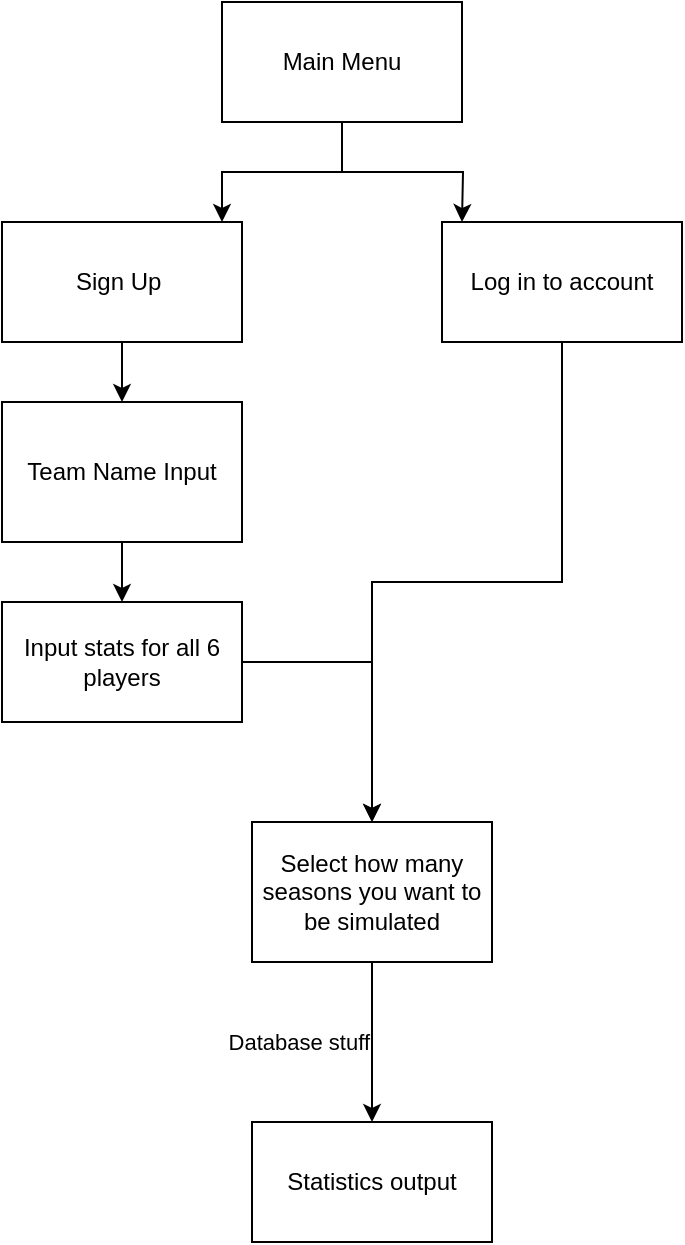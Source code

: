 <mxfile version="15.2.7" type="github">
  <diagram id="0m_qA35KJLolAycGum2U" name="Page-1">
    <mxGraphModel dx="868" dy="492" grid="1" gridSize="10" guides="1" tooltips="1" connect="1" arrows="1" fold="1" page="1" pageScale="1" pageWidth="850" pageHeight="1100" math="0" shadow="0">
      <root>
        <mxCell id="0" />
        <mxCell id="1" parent="0" />
        <mxCell id="LX9wzMwzc0tQvS8Q4LW--2" style="edgeStyle=orthogonalEdgeStyle;rounded=0;orthogonalLoop=1;jettySize=auto;html=1;" edge="1" parent="1" source="LX9wzMwzc0tQvS8Q4LW--1">
          <mxGeometry relative="1" as="geometry">
            <mxPoint x="350" y="270" as="targetPoint" />
            <Array as="points">
              <mxPoint x="410" y="245" />
              <mxPoint x="350" y="245" />
            </Array>
          </mxGeometry>
        </mxCell>
        <mxCell id="LX9wzMwzc0tQvS8Q4LW--3" style="edgeStyle=orthogonalEdgeStyle;rounded=0;orthogonalLoop=1;jettySize=auto;html=1;" edge="1" parent="1" source="LX9wzMwzc0tQvS8Q4LW--1">
          <mxGeometry relative="1" as="geometry">
            <mxPoint x="470" y="270" as="targetPoint" />
          </mxGeometry>
        </mxCell>
        <mxCell id="LX9wzMwzc0tQvS8Q4LW--1" value="Main Menu" style="rounded=0;whiteSpace=wrap;html=1;" vertex="1" parent="1">
          <mxGeometry x="350" y="160" width="120" height="60" as="geometry" />
        </mxCell>
        <mxCell id="LX9wzMwzc0tQvS8Q4LW--6" style="edgeStyle=orthogonalEdgeStyle;rounded=0;orthogonalLoop=1;jettySize=auto;html=1;" edge="1" parent="1" source="LX9wzMwzc0tQvS8Q4LW--4">
          <mxGeometry relative="1" as="geometry">
            <mxPoint x="300" y="360" as="targetPoint" />
          </mxGeometry>
        </mxCell>
        <mxCell id="LX9wzMwzc0tQvS8Q4LW--4" value="Sign Up&amp;nbsp;" style="rounded=0;whiteSpace=wrap;html=1;" vertex="1" parent="1">
          <mxGeometry x="240" y="270" width="120" height="60" as="geometry" />
        </mxCell>
        <mxCell id="LX9wzMwzc0tQvS8Q4LW--14" style="edgeStyle=orthogonalEdgeStyle;rounded=0;orthogonalLoop=1;jettySize=auto;html=1;" edge="1" parent="1" source="LX9wzMwzc0tQvS8Q4LW--5" target="LX9wzMwzc0tQvS8Q4LW--12">
          <mxGeometry relative="1" as="geometry" />
        </mxCell>
        <mxCell id="LX9wzMwzc0tQvS8Q4LW--5" value="Log in to account" style="rounded=0;whiteSpace=wrap;html=1;" vertex="1" parent="1">
          <mxGeometry x="460" y="270" width="120" height="60" as="geometry" />
        </mxCell>
        <mxCell id="LX9wzMwzc0tQvS8Q4LW--8" style="edgeStyle=orthogonalEdgeStyle;rounded=0;orthogonalLoop=1;jettySize=auto;html=1;" edge="1" parent="1" source="LX9wzMwzc0tQvS8Q4LW--7">
          <mxGeometry relative="1" as="geometry">
            <mxPoint x="300" y="460" as="targetPoint" />
          </mxGeometry>
        </mxCell>
        <mxCell id="LX9wzMwzc0tQvS8Q4LW--7" value="Team Name Input" style="rounded=0;whiteSpace=wrap;html=1;" vertex="1" parent="1">
          <mxGeometry x="240" y="360" width="120" height="70" as="geometry" />
        </mxCell>
        <mxCell id="LX9wzMwzc0tQvS8Q4LW--15" style="edgeStyle=orthogonalEdgeStyle;rounded=0;orthogonalLoop=1;jettySize=auto;html=1;" edge="1" parent="1" source="LX9wzMwzc0tQvS8Q4LW--9" target="LX9wzMwzc0tQvS8Q4LW--12">
          <mxGeometry relative="1" as="geometry" />
        </mxCell>
        <mxCell id="LX9wzMwzc0tQvS8Q4LW--9" value="Input stats for all 6 players" style="rounded=0;whiteSpace=wrap;html=1;" vertex="1" parent="1">
          <mxGeometry x="240" y="460" width="120" height="60" as="geometry" />
        </mxCell>
        <mxCell id="LX9wzMwzc0tQvS8Q4LW--17" value="Database stuff" style="edgeStyle=orthogonalEdgeStyle;rounded=0;orthogonalLoop=1;jettySize=auto;html=1;entryX=0.5;entryY=0;entryDx=0;entryDy=0;align=right;" edge="1" parent="1" source="LX9wzMwzc0tQvS8Q4LW--12" target="LX9wzMwzc0tQvS8Q4LW--16">
          <mxGeometry relative="1" as="geometry">
            <Array as="points">
              <mxPoint x="425" y="680" />
              <mxPoint x="425" y="680" />
            </Array>
          </mxGeometry>
        </mxCell>
        <mxCell id="LX9wzMwzc0tQvS8Q4LW--12" value="Select how many seasons you want to be simulated" style="rounded=0;whiteSpace=wrap;html=1;" vertex="1" parent="1">
          <mxGeometry x="365" y="570" width="120" height="70" as="geometry" />
        </mxCell>
        <mxCell id="LX9wzMwzc0tQvS8Q4LW--16" value="Statistics output" style="rounded=0;whiteSpace=wrap;html=1;" vertex="1" parent="1">
          <mxGeometry x="365" y="720" width="120" height="60" as="geometry" />
        </mxCell>
      </root>
    </mxGraphModel>
  </diagram>
</mxfile>
